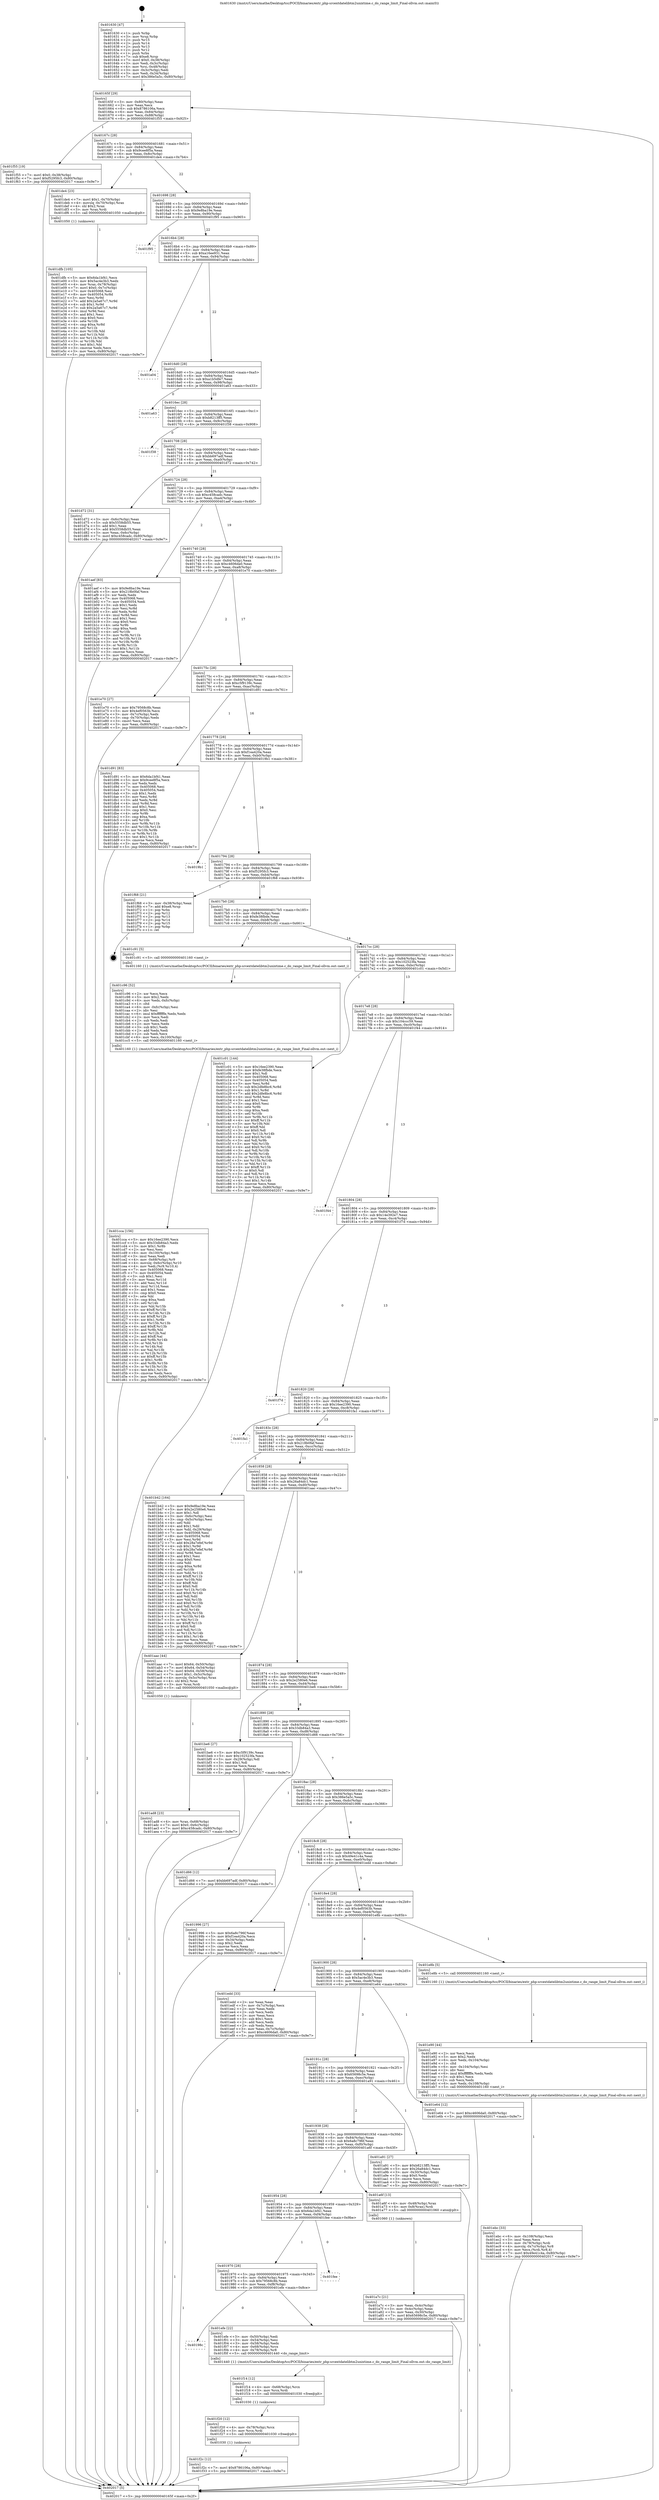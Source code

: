 digraph "0x401630" {
  label = "0x401630 (/mnt/c/Users/mathe/Desktop/tcc/POCII/binaries/extr_php-srcextdatelibtm2unixtime.c_do_range_limit_Final-ollvm.out::main(0))"
  labelloc = "t"
  node[shape=record]

  Entry [label="",width=0.3,height=0.3,shape=circle,fillcolor=black,style=filled]
  "0x40165f" [label="{
     0x40165f [29]\l
     | [instrs]\l
     &nbsp;&nbsp;0x40165f \<+3\>: mov -0x80(%rbp),%eax\l
     &nbsp;&nbsp;0x401662 \<+2\>: mov %eax,%ecx\l
     &nbsp;&nbsp;0x401664 \<+6\>: sub $0x8786106a,%ecx\l
     &nbsp;&nbsp;0x40166a \<+6\>: mov %eax,-0x84(%rbp)\l
     &nbsp;&nbsp;0x401670 \<+6\>: mov %ecx,-0x88(%rbp)\l
     &nbsp;&nbsp;0x401676 \<+6\>: je 0000000000401f55 \<main+0x925\>\l
  }"]
  "0x401f55" [label="{
     0x401f55 [19]\l
     | [instrs]\l
     &nbsp;&nbsp;0x401f55 \<+7\>: movl $0x0,-0x38(%rbp)\l
     &nbsp;&nbsp;0x401f5c \<+7\>: movl $0xf5295fc3,-0x80(%rbp)\l
     &nbsp;&nbsp;0x401f63 \<+5\>: jmp 0000000000402017 \<main+0x9e7\>\l
  }"]
  "0x40167c" [label="{
     0x40167c [28]\l
     | [instrs]\l
     &nbsp;&nbsp;0x40167c \<+5\>: jmp 0000000000401681 \<main+0x51\>\l
     &nbsp;&nbsp;0x401681 \<+6\>: mov -0x84(%rbp),%eax\l
     &nbsp;&nbsp;0x401687 \<+5\>: sub $0x9cee8f5a,%eax\l
     &nbsp;&nbsp;0x40168c \<+6\>: mov %eax,-0x8c(%rbp)\l
     &nbsp;&nbsp;0x401692 \<+6\>: je 0000000000401de4 \<main+0x7b4\>\l
  }"]
  Exit [label="",width=0.3,height=0.3,shape=circle,fillcolor=black,style=filled,peripheries=2]
  "0x401de4" [label="{
     0x401de4 [23]\l
     | [instrs]\l
     &nbsp;&nbsp;0x401de4 \<+7\>: movl $0x1,-0x70(%rbp)\l
     &nbsp;&nbsp;0x401deb \<+4\>: movslq -0x70(%rbp),%rax\l
     &nbsp;&nbsp;0x401def \<+4\>: shl $0x2,%rax\l
     &nbsp;&nbsp;0x401df3 \<+3\>: mov %rax,%rdi\l
     &nbsp;&nbsp;0x401df6 \<+5\>: call 0000000000401050 \<malloc@plt\>\l
     | [calls]\l
     &nbsp;&nbsp;0x401050 \{1\} (unknown)\l
  }"]
  "0x401698" [label="{
     0x401698 [28]\l
     | [instrs]\l
     &nbsp;&nbsp;0x401698 \<+5\>: jmp 000000000040169d \<main+0x6d\>\l
     &nbsp;&nbsp;0x40169d \<+6\>: mov -0x84(%rbp),%eax\l
     &nbsp;&nbsp;0x4016a3 \<+5\>: sub $0x9e8ba19e,%eax\l
     &nbsp;&nbsp;0x4016a8 \<+6\>: mov %eax,-0x90(%rbp)\l
     &nbsp;&nbsp;0x4016ae \<+6\>: je 0000000000401f95 \<main+0x965\>\l
  }"]
  "0x401f2c" [label="{
     0x401f2c [12]\l
     | [instrs]\l
     &nbsp;&nbsp;0x401f2c \<+7\>: movl $0x8786106a,-0x80(%rbp)\l
     &nbsp;&nbsp;0x401f33 \<+5\>: jmp 0000000000402017 \<main+0x9e7\>\l
  }"]
  "0x401f95" [label="{
     0x401f95\l
  }", style=dashed]
  "0x4016b4" [label="{
     0x4016b4 [28]\l
     | [instrs]\l
     &nbsp;&nbsp;0x4016b4 \<+5\>: jmp 00000000004016b9 \<main+0x89\>\l
     &nbsp;&nbsp;0x4016b9 \<+6\>: mov -0x84(%rbp),%eax\l
     &nbsp;&nbsp;0x4016bf \<+5\>: sub $0xa16ee931,%eax\l
     &nbsp;&nbsp;0x4016c4 \<+6\>: mov %eax,-0x94(%rbp)\l
     &nbsp;&nbsp;0x4016ca \<+6\>: je 0000000000401a04 \<main+0x3d4\>\l
  }"]
  "0x401f20" [label="{
     0x401f20 [12]\l
     | [instrs]\l
     &nbsp;&nbsp;0x401f20 \<+4\>: mov -0x78(%rbp),%rcx\l
     &nbsp;&nbsp;0x401f24 \<+3\>: mov %rcx,%rdi\l
     &nbsp;&nbsp;0x401f27 \<+5\>: call 0000000000401030 \<free@plt\>\l
     | [calls]\l
     &nbsp;&nbsp;0x401030 \{1\} (unknown)\l
  }"]
  "0x401a04" [label="{
     0x401a04\l
  }", style=dashed]
  "0x4016d0" [label="{
     0x4016d0 [28]\l
     | [instrs]\l
     &nbsp;&nbsp;0x4016d0 \<+5\>: jmp 00000000004016d5 \<main+0xa5\>\l
     &nbsp;&nbsp;0x4016d5 \<+6\>: mov -0x84(%rbp),%eax\l
     &nbsp;&nbsp;0x4016db \<+5\>: sub $0xa1b5dfe7,%eax\l
     &nbsp;&nbsp;0x4016e0 \<+6\>: mov %eax,-0x98(%rbp)\l
     &nbsp;&nbsp;0x4016e6 \<+6\>: je 0000000000401a63 \<main+0x433\>\l
  }"]
  "0x401f14" [label="{
     0x401f14 [12]\l
     | [instrs]\l
     &nbsp;&nbsp;0x401f14 \<+4\>: mov -0x68(%rbp),%rcx\l
     &nbsp;&nbsp;0x401f18 \<+3\>: mov %rcx,%rdi\l
     &nbsp;&nbsp;0x401f1b \<+5\>: call 0000000000401030 \<free@plt\>\l
     | [calls]\l
     &nbsp;&nbsp;0x401030 \{1\} (unknown)\l
  }"]
  "0x401a63" [label="{
     0x401a63\l
  }", style=dashed]
  "0x4016ec" [label="{
     0x4016ec [28]\l
     | [instrs]\l
     &nbsp;&nbsp;0x4016ec \<+5\>: jmp 00000000004016f1 \<main+0xc1\>\l
     &nbsp;&nbsp;0x4016f1 \<+6\>: mov -0x84(%rbp),%eax\l
     &nbsp;&nbsp;0x4016f7 \<+5\>: sub $0xb8213ff5,%eax\l
     &nbsp;&nbsp;0x4016fc \<+6\>: mov %eax,-0x9c(%rbp)\l
     &nbsp;&nbsp;0x401702 \<+6\>: je 0000000000401f38 \<main+0x908\>\l
  }"]
  "0x40198c" [label="{
     0x40198c\l
  }", style=dashed]
  "0x401f38" [label="{
     0x401f38\l
  }", style=dashed]
  "0x401708" [label="{
     0x401708 [28]\l
     | [instrs]\l
     &nbsp;&nbsp;0x401708 \<+5\>: jmp 000000000040170d \<main+0xdd\>\l
     &nbsp;&nbsp;0x40170d \<+6\>: mov -0x84(%rbp),%eax\l
     &nbsp;&nbsp;0x401713 \<+5\>: sub $0xbb697adf,%eax\l
     &nbsp;&nbsp;0x401718 \<+6\>: mov %eax,-0xa0(%rbp)\l
     &nbsp;&nbsp;0x40171e \<+6\>: je 0000000000401d72 \<main+0x742\>\l
  }"]
  "0x401efe" [label="{
     0x401efe [22]\l
     | [instrs]\l
     &nbsp;&nbsp;0x401efe \<+3\>: mov -0x50(%rbp),%edi\l
     &nbsp;&nbsp;0x401f01 \<+3\>: mov -0x54(%rbp),%esi\l
     &nbsp;&nbsp;0x401f04 \<+3\>: mov -0x58(%rbp),%edx\l
     &nbsp;&nbsp;0x401f07 \<+4\>: mov -0x68(%rbp),%rcx\l
     &nbsp;&nbsp;0x401f0b \<+4\>: mov -0x78(%rbp),%r8\l
     &nbsp;&nbsp;0x401f0f \<+5\>: call 0000000000401440 \<do_range_limit\>\l
     | [calls]\l
     &nbsp;&nbsp;0x401440 \{1\} (/mnt/c/Users/mathe/Desktop/tcc/POCII/binaries/extr_php-srcextdatelibtm2unixtime.c_do_range_limit_Final-ollvm.out::do_range_limit)\l
  }"]
  "0x401d72" [label="{
     0x401d72 [31]\l
     | [instrs]\l
     &nbsp;&nbsp;0x401d72 \<+3\>: mov -0x6c(%rbp),%eax\l
     &nbsp;&nbsp;0x401d75 \<+5\>: sub $0x5558db55,%eax\l
     &nbsp;&nbsp;0x401d7a \<+3\>: add $0x1,%eax\l
     &nbsp;&nbsp;0x401d7d \<+5\>: add $0x5558db55,%eax\l
     &nbsp;&nbsp;0x401d82 \<+3\>: mov %eax,-0x6c(%rbp)\l
     &nbsp;&nbsp;0x401d85 \<+7\>: movl $0xc458cadc,-0x80(%rbp)\l
     &nbsp;&nbsp;0x401d8c \<+5\>: jmp 0000000000402017 \<main+0x9e7\>\l
  }"]
  "0x401724" [label="{
     0x401724 [28]\l
     | [instrs]\l
     &nbsp;&nbsp;0x401724 \<+5\>: jmp 0000000000401729 \<main+0xf9\>\l
     &nbsp;&nbsp;0x401729 \<+6\>: mov -0x84(%rbp),%eax\l
     &nbsp;&nbsp;0x40172f \<+5\>: sub $0xc458cadc,%eax\l
     &nbsp;&nbsp;0x401734 \<+6\>: mov %eax,-0xa4(%rbp)\l
     &nbsp;&nbsp;0x40173a \<+6\>: je 0000000000401aef \<main+0x4bf\>\l
  }"]
  "0x401970" [label="{
     0x401970 [28]\l
     | [instrs]\l
     &nbsp;&nbsp;0x401970 \<+5\>: jmp 0000000000401975 \<main+0x345\>\l
     &nbsp;&nbsp;0x401975 \<+6\>: mov -0x84(%rbp),%eax\l
     &nbsp;&nbsp;0x40197b \<+5\>: sub $0x79568c8b,%eax\l
     &nbsp;&nbsp;0x401980 \<+6\>: mov %eax,-0xf8(%rbp)\l
     &nbsp;&nbsp;0x401986 \<+6\>: je 0000000000401efe \<main+0x8ce\>\l
  }"]
  "0x401aef" [label="{
     0x401aef [83]\l
     | [instrs]\l
     &nbsp;&nbsp;0x401aef \<+5\>: mov $0x9e8ba19e,%eax\l
     &nbsp;&nbsp;0x401af4 \<+5\>: mov $0x218b0faf,%ecx\l
     &nbsp;&nbsp;0x401af9 \<+2\>: xor %edx,%edx\l
     &nbsp;&nbsp;0x401afb \<+7\>: mov 0x405068,%esi\l
     &nbsp;&nbsp;0x401b02 \<+7\>: mov 0x405054,%edi\l
     &nbsp;&nbsp;0x401b09 \<+3\>: sub $0x1,%edx\l
     &nbsp;&nbsp;0x401b0c \<+3\>: mov %esi,%r8d\l
     &nbsp;&nbsp;0x401b0f \<+3\>: add %edx,%r8d\l
     &nbsp;&nbsp;0x401b12 \<+4\>: imul %r8d,%esi\l
     &nbsp;&nbsp;0x401b16 \<+3\>: and $0x1,%esi\l
     &nbsp;&nbsp;0x401b19 \<+3\>: cmp $0x0,%esi\l
     &nbsp;&nbsp;0x401b1c \<+4\>: sete %r9b\l
     &nbsp;&nbsp;0x401b20 \<+3\>: cmp $0xa,%edi\l
     &nbsp;&nbsp;0x401b23 \<+4\>: setl %r10b\l
     &nbsp;&nbsp;0x401b27 \<+3\>: mov %r9b,%r11b\l
     &nbsp;&nbsp;0x401b2a \<+3\>: and %r10b,%r11b\l
     &nbsp;&nbsp;0x401b2d \<+3\>: xor %r10b,%r9b\l
     &nbsp;&nbsp;0x401b30 \<+3\>: or %r9b,%r11b\l
     &nbsp;&nbsp;0x401b33 \<+4\>: test $0x1,%r11b\l
     &nbsp;&nbsp;0x401b37 \<+3\>: cmovne %ecx,%eax\l
     &nbsp;&nbsp;0x401b3a \<+3\>: mov %eax,-0x80(%rbp)\l
     &nbsp;&nbsp;0x401b3d \<+5\>: jmp 0000000000402017 \<main+0x9e7\>\l
  }"]
  "0x401740" [label="{
     0x401740 [28]\l
     | [instrs]\l
     &nbsp;&nbsp;0x401740 \<+5\>: jmp 0000000000401745 \<main+0x115\>\l
     &nbsp;&nbsp;0x401745 \<+6\>: mov -0x84(%rbp),%eax\l
     &nbsp;&nbsp;0x40174b \<+5\>: sub $0xc4606da0,%eax\l
     &nbsp;&nbsp;0x401750 \<+6\>: mov %eax,-0xa8(%rbp)\l
     &nbsp;&nbsp;0x401756 \<+6\>: je 0000000000401e70 \<main+0x840\>\l
  }"]
  "0x401fee" [label="{
     0x401fee\l
  }", style=dashed]
  "0x401e70" [label="{
     0x401e70 [27]\l
     | [instrs]\l
     &nbsp;&nbsp;0x401e70 \<+5\>: mov $0x79568c8b,%eax\l
     &nbsp;&nbsp;0x401e75 \<+5\>: mov $0x4ef0563b,%ecx\l
     &nbsp;&nbsp;0x401e7a \<+3\>: mov -0x7c(%rbp),%edx\l
     &nbsp;&nbsp;0x401e7d \<+3\>: cmp -0x70(%rbp),%edx\l
     &nbsp;&nbsp;0x401e80 \<+3\>: cmovl %ecx,%eax\l
     &nbsp;&nbsp;0x401e83 \<+3\>: mov %eax,-0x80(%rbp)\l
     &nbsp;&nbsp;0x401e86 \<+5\>: jmp 0000000000402017 \<main+0x9e7\>\l
  }"]
  "0x40175c" [label="{
     0x40175c [28]\l
     | [instrs]\l
     &nbsp;&nbsp;0x40175c \<+5\>: jmp 0000000000401761 \<main+0x131\>\l
     &nbsp;&nbsp;0x401761 \<+6\>: mov -0x84(%rbp),%eax\l
     &nbsp;&nbsp;0x401767 \<+5\>: sub $0xc5f9139c,%eax\l
     &nbsp;&nbsp;0x40176c \<+6\>: mov %eax,-0xac(%rbp)\l
     &nbsp;&nbsp;0x401772 \<+6\>: je 0000000000401d91 \<main+0x761\>\l
  }"]
  "0x401ebc" [label="{
     0x401ebc [33]\l
     | [instrs]\l
     &nbsp;&nbsp;0x401ebc \<+6\>: mov -0x108(%rbp),%ecx\l
     &nbsp;&nbsp;0x401ec2 \<+3\>: imul %eax,%ecx\l
     &nbsp;&nbsp;0x401ec5 \<+4\>: mov -0x78(%rbp),%rdi\l
     &nbsp;&nbsp;0x401ec9 \<+4\>: movslq -0x7c(%rbp),%r8\l
     &nbsp;&nbsp;0x401ecd \<+4\>: mov %ecx,(%rdi,%r8,4)\l
     &nbsp;&nbsp;0x401ed1 \<+7\>: movl $0x49e41c4a,-0x80(%rbp)\l
     &nbsp;&nbsp;0x401ed8 \<+5\>: jmp 0000000000402017 \<main+0x9e7\>\l
  }"]
  "0x401d91" [label="{
     0x401d91 [83]\l
     | [instrs]\l
     &nbsp;&nbsp;0x401d91 \<+5\>: mov $0x6da1bf41,%eax\l
     &nbsp;&nbsp;0x401d96 \<+5\>: mov $0x9cee8f5a,%ecx\l
     &nbsp;&nbsp;0x401d9b \<+2\>: xor %edx,%edx\l
     &nbsp;&nbsp;0x401d9d \<+7\>: mov 0x405068,%esi\l
     &nbsp;&nbsp;0x401da4 \<+7\>: mov 0x405054,%edi\l
     &nbsp;&nbsp;0x401dab \<+3\>: sub $0x1,%edx\l
     &nbsp;&nbsp;0x401dae \<+3\>: mov %esi,%r8d\l
     &nbsp;&nbsp;0x401db1 \<+3\>: add %edx,%r8d\l
     &nbsp;&nbsp;0x401db4 \<+4\>: imul %r8d,%esi\l
     &nbsp;&nbsp;0x401db8 \<+3\>: and $0x1,%esi\l
     &nbsp;&nbsp;0x401dbb \<+3\>: cmp $0x0,%esi\l
     &nbsp;&nbsp;0x401dbe \<+4\>: sete %r9b\l
     &nbsp;&nbsp;0x401dc2 \<+3\>: cmp $0xa,%edi\l
     &nbsp;&nbsp;0x401dc5 \<+4\>: setl %r10b\l
     &nbsp;&nbsp;0x401dc9 \<+3\>: mov %r9b,%r11b\l
     &nbsp;&nbsp;0x401dcc \<+3\>: and %r10b,%r11b\l
     &nbsp;&nbsp;0x401dcf \<+3\>: xor %r10b,%r9b\l
     &nbsp;&nbsp;0x401dd2 \<+3\>: or %r9b,%r11b\l
     &nbsp;&nbsp;0x401dd5 \<+4\>: test $0x1,%r11b\l
     &nbsp;&nbsp;0x401dd9 \<+3\>: cmovne %ecx,%eax\l
     &nbsp;&nbsp;0x401ddc \<+3\>: mov %eax,-0x80(%rbp)\l
     &nbsp;&nbsp;0x401ddf \<+5\>: jmp 0000000000402017 \<main+0x9e7\>\l
  }"]
  "0x401778" [label="{
     0x401778 [28]\l
     | [instrs]\l
     &nbsp;&nbsp;0x401778 \<+5\>: jmp 000000000040177d \<main+0x14d\>\l
     &nbsp;&nbsp;0x40177d \<+6\>: mov -0x84(%rbp),%eax\l
     &nbsp;&nbsp;0x401783 \<+5\>: sub $0xf1ea420a,%eax\l
     &nbsp;&nbsp;0x401788 \<+6\>: mov %eax,-0xb0(%rbp)\l
     &nbsp;&nbsp;0x40178e \<+6\>: je 00000000004019b1 \<main+0x381\>\l
  }"]
  "0x401e90" [label="{
     0x401e90 [44]\l
     | [instrs]\l
     &nbsp;&nbsp;0x401e90 \<+2\>: xor %ecx,%ecx\l
     &nbsp;&nbsp;0x401e92 \<+5\>: mov $0x2,%edx\l
     &nbsp;&nbsp;0x401e97 \<+6\>: mov %edx,-0x104(%rbp)\l
     &nbsp;&nbsp;0x401e9d \<+1\>: cltd\l
     &nbsp;&nbsp;0x401e9e \<+6\>: mov -0x104(%rbp),%esi\l
     &nbsp;&nbsp;0x401ea4 \<+2\>: idiv %esi\l
     &nbsp;&nbsp;0x401ea6 \<+6\>: imul $0xfffffffe,%edx,%edx\l
     &nbsp;&nbsp;0x401eac \<+3\>: sub $0x1,%ecx\l
     &nbsp;&nbsp;0x401eaf \<+2\>: sub %ecx,%edx\l
     &nbsp;&nbsp;0x401eb1 \<+6\>: mov %edx,-0x108(%rbp)\l
     &nbsp;&nbsp;0x401eb7 \<+5\>: call 0000000000401160 \<next_i\>\l
     | [calls]\l
     &nbsp;&nbsp;0x401160 \{1\} (/mnt/c/Users/mathe/Desktop/tcc/POCII/binaries/extr_php-srcextdatelibtm2unixtime.c_do_range_limit_Final-ollvm.out::next_i)\l
  }"]
  "0x4019b1" [label="{
     0x4019b1\l
  }", style=dashed]
  "0x401794" [label="{
     0x401794 [28]\l
     | [instrs]\l
     &nbsp;&nbsp;0x401794 \<+5\>: jmp 0000000000401799 \<main+0x169\>\l
     &nbsp;&nbsp;0x401799 \<+6\>: mov -0x84(%rbp),%eax\l
     &nbsp;&nbsp;0x40179f \<+5\>: sub $0xf5295fc3,%eax\l
     &nbsp;&nbsp;0x4017a4 \<+6\>: mov %eax,-0xb4(%rbp)\l
     &nbsp;&nbsp;0x4017aa \<+6\>: je 0000000000401f68 \<main+0x938\>\l
  }"]
  "0x401dfb" [label="{
     0x401dfb [105]\l
     | [instrs]\l
     &nbsp;&nbsp;0x401dfb \<+5\>: mov $0x6da1bf41,%ecx\l
     &nbsp;&nbsp;0x401e00 \<+5\>: mov $0x5ac4e3b3,%edx\l
     &nbsp;&nbsp;0x401e05 \<+4\>: mov %rax,-0x78(%rbp)\l
     &nbsp;&nbsp;0x401e09 \<+7\>: movl $0x0,-0x7c(%rbp)\l
     &nbsp;&nbsp;0x401e10 \<+7\>: mov 0x405068,%esi\l
     &nbsp;&nbsp;0x401e17 \<+8\>: mov 0x405054,%r8d\l
     &nbsp;&nbsp;0x401e1f \<+3\>: mov %esi,%r9d\l
     &nbsp;&nbsp;0x401e22 \<+7\>: add $0x2a5a67c7,%r9d\l
     &nbsp;&nbsp;0x401e29 \<+4\>: sub $0x1,%r9d\l
     &nbsp;&nbsp;0x401e2d \<+7\>: sub $0x2a5a67c7,%r9d\l
     &nbsp;&nbsp;0x401e34 \<+4\>: imul %r9d,%esi\l
     &nbsp;&nbsp;0x401e38 \<+3\>: and $0x1,%esi\l
     &nbsp;&nbsp;0x401e3b \<+3\>: cmp $0x0,%esi\l
     &nbsp;&nbsp;0x401e3e \<+4\>: sete %r10b\l
     &nbsp;&nbsp;0x401e42 \<+4\>: cmp $0xa,%r8d\l
     &nbsp;&nbsp;0x401e46 \<+4\>: setl %r11b\l
     &nbsp;&nbsp;0x401e4a \<+3\>: mov %r10b,%bl\l
     &nbsp;&nbsp;0x401e4d \<+3\>: and %r11b,%bl\l
     &nbsp;&nbsp;0x401e50 \<+3\>: xor %r11b,%r10b\l
     &nbsp;&nbsp;0x401e53 \<+3\>: or %r10b,%bl\l
     &nbsp;&nbsp;0x401e56 \<+3\>: test $0x1,%bl\l
     &nbsp;&nbsp;0x401e59 \<+3\>: cmovne %edx,%ecx\l
     &nbsp;&nbsp;0x401e5c \<+3\>: mov %ecx,-0x80(%rbp)\l
     &nbsp;&nbsp;0x401e5f \<+5\>: jmp 0000000000402017 \<main+0x9e7\>\l
  }"]
  "0x401f68" [label="{
     0x401f68 [21]\l
     | [instrs]\l
     &nbsp;&nbsp;0x401f68 \<+3\>: mov -0x38(%rbp),%eax\l
     &nbsp;&nbsp;0x401f6b \<+7\>: add $0xe8,%rsp\l
     &nbsp;&nbsp;0x401f72 \<+1\>: pop %rbx\l
     &nbsp;&nbsp;0x401f73 \<+2\>: pop %r12\l
     &nbsp;&nbsp;0x401f75 \<+2\>: pop %r13\l
     &nbsp;&nbsp;0x401f77 \<+2\>: pop %r14\l
     &nbsp;&nbsp;0x401f79 \<+2\>: pop %r15\l
     &nbsp;&nbsp;0x401f7b \<+1\>: pop %rbp\l
     &nbsp;&nbsp;0x401f7c \<+1\>: ret\l
  }"]
  "0x4017b0" [label="{
     0x4017b0 [28]\l
     | [instrs]\l
     &nbsp;&nbsp;0x4017b0 \<+5\>: jmp 00000000004017b5 \<main+0x185\>\l
     &nbsp;&nbsp;0x4017b5 \<+6\>: mov -0x84(%rbp),%eax\l
     &nbsp;&nbsp;0x4017bb \<+5\>: sub $0xfe38fbde,%eax\l
     &nbsp;&nbsp;0x4017c0 \<+6\>: mov %eax,-0xb8(%rbp)\l
     &nbsp;&nbsp;0x4017c6 \<+6\>: je 0000000000401c91 \<main+0x661\>\l
  }"]
  "0x401cca" [label="{
     0x401cca [156]\l
     | [instrs]\l
     &nbsp;&nbsp;0x401cca \<+5\>: mov $0x16ee2390,%ecx\l
     &nbsp;&nbsp;0x401ccf \<+5\>: mov $0x33db84a3,%edx\l
     &nbsp;&nbsp;0x401cd4 \<+3\>: mov $0x1,%r8b\l
     &nbsp;&nbsp;0x401cd7 \<+2\>: xor %esi,%esi\l
     &nbsp;&nbsp;0x401cd9 \<+6\>: mov -0x100(%rbp),%edi\l
     &nbsp;&nbsp;0x401cdf \<+3\>: imul %eax,%edi\l
     &nbsp;&nbsp;0x401ce2 \<+4\>: mov -0x68(%rbp),%r9\l
     &nbsp;&nbsp;0x401ce6 \<+4\>: movslq -0x6c(%rbp),%r10\l
     &nbsp;&nbsp;0x401cea \<+4\>: mov %edi,(%r9,%r10,4)\l
     &nbsp;&nbsp;0x401cee \<+7\>: mov 0x405068,%eax\l
     &nbsp;&nbsp;0x401cf5 \<+7\>: mov 0x405054,%edi\l
     &nbsp;&nbsp;0x401cfc \<+3\>: sub $0x1,%esi\l
     &nbsp;&nbsp;0x401cff \<+3\>: mov %eax,%r11d\l
     &nbsp;&nbsp;0x401d02 \<+3\>: add %esi,%r11d\l
     &nbsp;&nbsp;0x401d05 \<+4\>: imul %r11d,%eax\l
     &nbsp;&nbsp;0x401d09 \<+3\>: and $0x1,%eax\l
     &nbsp;&nbsp;0x401d0c \<+3\>: cmp $0x0,%eax\l
     &nbsp;&nbsp;0x401d0f \<+3\>: sete %bl\l
     &nbsp;&nbsp;0x401d12 \<+3\>: cmp $0xa,%edi\l
     &nbsp;&nbsp;0x401d15 \<+4\>: setl %r14b\l
     &nbsp;&nbsp;0x401d19 \<+3\>: mov %bl,%r15b\l
     &nbsp;&nbsp;0x401d1c \<+4\>: xor $0xff,%r15b\l
     &nbsp;&nbsp;0x401d20 \<+3\>: mov %r14b,%r12b\l
     &nbsp;&nbsp;0x401d23 \<+4\>: xor $0xff,%r12b\l
     &nbsp;&nbsp;0x401d27 \<+4\>: xor $0x1,%r8b\l
     &nbsp;&nbsp;0x401d2b \<+3\>: mov %r15b,%r13b\l
     &nbsp;&nbsp;0x401d2e \<+4\>: and $0xff,%r13b\l
     &nbsp;&nbsp;0x401d32 \<+3\>: and %r8b,%bl\l
     &nbsp;&nbsp;0x401d35 \<+3\>: mov %r12b,%al\l
     &nbsp;&nbsp;0x401d38 \<+2\>: and $0xff,%al\l
     &nbsp;&nbsp;0x401d3a \<+3\>: and %r8b,%r14b\l
     &nbsp;&nbsp;0x401d3d \<+3\>: or %bl,%r13b\l
     &nbsp;&nbsp;0x401d40 \<+3\>: or %r14b,%al\l
     &nbsp;&nbsp;0x401d43 \<+3\>: xor %al,%r13b\l
     &nbsp;&nbsp;0x401d46 \<+3\>: or %r12b,%r15b\l
     &nbsp;&nbsp;0x401d49 \<+4\>: xor $0xff,%r15b\l
     &nbsp;&nbsp;0x401d4d \<+4\>: or $0x1,%r8b\l
     &nbsp;&nbsp;0x401d51 \<+3\>: and %r8b,%r15b\l
     &nbsp;&nbsp;0x401d54 \<+3\>: or %r15b,%r13b\l
     &nbsp;&nbsp;0x401d57 \<+4\>: test $0x1,%r13b\l
     &nbsp;&nbsp;0x401d5b \<+3\>: cmovne %edx,%ecx\l
     &nbsp;&nbsp;0x401d5e \<+3\>: mov %ecx,-0x80(%rbp)\l
     &nbsp;&nbsp;0x401d61 \<+5\>: jmp 0000000000402017 \<main+0x9e7\>\l
  }"]
  "0x401c91" [label="{
     0x401c91 [5]\l
     | [instrs]\l
     &nbsp;&nbsp;0x401c91 \<+5\>: call 0000000000401160 \<next_i\>\l
     | [calls]\l
     &nbsp;&nbsp;0x401160 \{1\} (/mnt/c/Users/mathe/Desktop/tcc/POCII/binaries/extr_php-srcextdatelibtm2unixtime.c_do_range_limit_Final-ollvm.out::next_i)\l
  }"]
  "0x4017cc" [label="{
     0x4017cc [28]\l
     | [instrs]\l
     &nbsp;&nbsp;0x4017cc \<+5\>: jmp 00000000004017d1 \<main+0x1a1\>\l
     &nbsp;&nbsp;0x4017d1 \<+6\>: mov -0x84(%rbp),%eax\l
     &nbsp;&nbsp;0x4017d7 \<+5\>: sub $0x102523fa,%eax\l
     &nbsp;&nbsp;0x4017dc \<+6\>: mov %eax,-0xbc(%rbp)\l
     &nbsp;&nbsp;0x4017e2 \<+6\>: je 0000000000401c01 \<main+0x5d1\>\l
  }"]
  "0x401c96" [label="{
     0x401c96 [52]\l
     | [instrs]\l
     &nbsp;&nbsp;0x401c96 \<+2\>: xor %ecx,%ecx\l
     &nbsp;&nbsp;0x401c98 \<+5\>: mov $0x2,%edx\l
     &nbsp;&nbsp;0x401c9d \<+6\>: mov %edx,-0xfc(%rbp)\l
     &nbsp;&nbsp;0x401ca3 \<+1\>: cltd\l
     &nbsp;&nbsp;0x401ca4 \<+6\>: mov -0xfc(%rbp),%esi\l
     &nbsp;&nbsp;0x401caa \<+2\>: idiv %esi\l
     &nbsp;&nbsp;0x401cac \<+6\>: imul $0xfffffffe,%edx,%edx\l
     &nbsp;&nbsp;0x401cb2 \<+2\>: mov %ecx,%edi\l
     &nbsp;&nbsp;0x401cb4 \<+2\>: sub %edx,%edi\l
     &nbsp;&nbsp;0x401cb6 \<+2\>: mov %ecx,%edx\l
     &nbsp;&nbsp;0x401cb8 \<+3\>: sub $0x1,%edx\l
     &nbsp;&nbsp;0x401cbb \<+2\>: add %edx,%edi\l
     &nbsp;&nbsp;0x401cbd \<+2\>: sub %edi,%ecx\l
     &nbsp;&nbsp;0x401cbf \<+6\>: mov %ecx,-0x100(%rbp)\l
     &nbsp;&nbsp;0x401cc5 \<+5\>: call 0000000000401160 \<next_i\>\l
     | [calls]\l
     &nbsp;&nbsp;0x401160 \{1\} (/mnt/c/Users/mathe/Desktop/tcc/POCII/binaries/extr_php-srcextdatelibtm2unixtime.c_do_range_limit_Final-ollvm.out::next_i)\l
  }"]
  "0x401c01" [label="{
     0x401c01 [144]\l
     | [instrs]\l
     &nbsp;&nbsp;0x401c01 \<+5\>: mov $0x16ee2390,%eax\l
     &nbsp;&nbsp;0x401c06 \<+5\>: mov $0xfe38fbde,%ecx\l
     &nbsp;&nbsp;0x401c0b \<+2\>: mov $0x1,%dl\l
     &nbsp;&nbsp;0x401c0d \<+7\>: mov 0x405068,%esi\l
     &nbsp;&nbsp;0x401c14 \<+7\>: mov 0x405054,%edi\l
     &nbsp;&nbsp;0x401c1b \<+3\>: mov %esi,%r8d\l
     &nbsp;&nbsp;0x401c1e \<+7\>: sub $0x2dfe8bc6,%r8d\l
     &nbsp;&nbsp;0x401c25 \<+4\>: sub $0x1,%r8d\l
     &nbsp;&nbsp;0x401c29 \<+7\>: add $0x2dfe8bc6,%r8d\l
     &nbsp;&nbsp;0x401c30 \<+4\>: imul %r8d,%esi\l
     &nbsp;&nbsp;0x401c34 \<+3\>: and $0x1,%esi\l
     &nbsp;&nbsp;0x401c37 \<+3\>: cmp $0x0,%esi\l
     &nbsp;&nbsp;0x401c3a \<+4\>: sete %r9b\l
     &nbsp;&nbsp;0x401c3e \<+3\>: cmp $0xa,%edi\l
     &nbsp;&nbsp;0x401c41 \<+4\>: setl %r10b\l
     &nbsp;&nbsp;0x401c45 \<+3\>: mov %r9b,%r11b\l
     &nbsp;&nbsp;0x401c48 \<+4\>: xor $0xff,%r11b\l
     &nbsp;&nbsp;0x401c4c \<+3\>: mov %r10b,%bl\l
     &nbsp;&nbsp;0x401c4f \<+3\>: xor $0xff,%bl\l
     &nbsp;&nbsp;0x401c52 \<+3\>: xor $0x0,%dl\l
     &nbsp;&nbsp;0x401c55 \<+3\>: mov %r11b,%r14b\l
     &nbsp;&nbsp;0x401c58 \<+4\>: and $0x0,%r14b\l
     &nbsp;&nbsp;0x401c5c \<+3\>: and %dl,%r9b\l
     &nbsp;&nbsp;0x401c5f \<+3\>: mov %bl,%r15b\l
     &nbsp;&nbsp;0x401c62 \<+4\>: and $0x0,%r15b\l
     &nbsp;&nbsp;0x401c66 \<+3\>: and %dl,%r10b\l
     &nbsp;&nbsp;0x401c69 \<+3\>: or %r9b,%r14b\l
     &nbsp;&nbsp;0x401c6c \<+3\>: or %r10b,%r15b\l
     &nbsp;&nbsp;0x401c6f \<+3\>: xor %r15b,%r14b\l
     &nbsp;&nbsp;0x401c72 \<+3\>: or %bl,%r11b\l
     &nbsp;&nbsp;0x401c75 \<+4\>: xor $0xff,%r11b\l
     &nbsp;&nbsp;0x401c79 \<+3\>: or $0x0,%dl\l
     &nbsp;&nbsp;0x401c7c \<+3\>: and %dl,%r11b\l
     &nbsp;&nbsp;0x401c7f \<+3\>: or %r11b,%r14b\l
     &nbsp;&nbsp;0x401c82 \<+4\>: test $0x1,%r14b\l
     &nbsp;&nbsp;0x401c86 \<+3\>: cmovne %ecx,%eax\l
     &nbsp;&nbsp;0x401c89 \<+3\>: mov %eax,-0x80(%rbp)\l
     &nbsp;&nbsp;0x401c8c \<+5\>: jmp 0000000000402017 \<main+0x9e7\>\l
  }"]
  "0x4017e8" [label="{
     0x4017e8 [28]\l
     | [instrs]\l
     &nbsp;&nbsp;0x4017e8 \<+5\>: jmp 00000000004017ed \<main+0x1bd\>\l
     &nbsp;&nbsp;0x4017ed \<+6\>: mov -0x84(%rbp),%eax\l
     &nbsp;&nbsp;0x4017f3 \<+5\>: sub $0x104ccc59,%eax\l
     &nbsp;&nbsp;0x4017f8 \<+6\>: mov %eax,-0xc0(%rbp)\l
     &nbsp;&nbsp;0x4017fe \<+6\>: je 0000000000401f44 \<main+0x914\>\l
  }"]
  "0x401ad8" [label="{
     0x401ad8 [23]\l
     | [instrs]\l
     &nbsp;&nbsp;0x401ad8 \<+4\>: mov %rax,-0x68(%rbp)\l
     &nbsp;&nbsp;0x401adc \<+7\>: movl $0x0,-0x6c(%rbp)\l
     &nbsp;&nbsp;0x401ae3 \<+7\>: movl $0xc458cadc,-0x80(%rbp)\l
     &nbsp;&nbsp;0x401aea \<+5\>: jmp 0000000000402017 \<main+0x9e7\>\l
  }"]
  "0x401f44" [label="{
     0x401f44\l
  }", style=dashed]
  "0x401804" [label="{
     0x401804 [28]\l
     | [instrs]\l
     &nbsp;&nbsp;0x401804 \<+5\>: jmp 0000000000401809 \<main+0x1d9\>\l
     &nbsp;&nbsp;0x401809 \<+6\>: mov -0x84(%rbp),%eax\l
     &nbsp;&nbsp;0x40180f \<+5\>: sub $0x14e392e7,%eax\l
     &nbsp;&nbsp;0x401814 \<+6\>: mov %eax,-0xc4(%rbp)\l
     &nbsp;&nbsp;0x40181a \<+6\>: je 0000000000401f7d \<main+0x94d\>\l
  }"]
  "0x401a7c" [label="{
     0x401a7c [21]\l
     | [instrs]\l
     &nbsp;&nbsp;0x401a7c \<+3\>: mov %eax,-0x4c(%rbp)\l
     &nbsp;&nbsp;0x401a7f \<+3\>: mov -0x4c(%rbp),%eax\l
     &nbsp;&nbsp;0x401a82 \<+3\>: mov %eax,-0x30(%rbp)\l
     &nbsp;&nbsp;0x401a85 \<+7\>: movl $0x65698c5e,-0x80(%rbp)\l
     &nbsp;&nbsp;0x401a8c \<+5\>: jmp 0000000000402017 \<main+0x9e7\>\l
  }"]
  "0x401f7d" [label="{
     0x401f7d\l
  }", style=dashed]
  "0x401820" [label="{
     0x401820 [28]\l
     | [instrs]\l
     &nbsp;&nbsp;0x401820 \<+5\>: jmp 0000000000401825 \<main+0x1f5\>\l
     &nbsp;&nbsp;0x401825 \<+6\>: mov -0x84(%rbp),%eax\l
     &nbsp;&nbsp;0x40182b \<+5\>: sub $0x16ee2390,%eax\l
     &nbsp;&nbsp;0x401830 \<+6\>: mov %eax,-0xc8(%rbp)\l
     &nbsp;&nbsp;0x401836 \<+6\>: je 0000000000401fa1 \<main+0x971\>\l
  }"]
  "0x401954" [label="{
     0x401954 [28]\l
     | [instrs]\l
     &nbsp;&nbsp;0x401954 \<+5\>: jmp 0000000000401959 \<main+0x329\>\l
     &nbsp;&nbsp;0x401959 \<+6\>: mov -0x84(%rbp),%eax\l
     &nbsp;&nbsp;0x40195f \<+5\>: sub $0x6da1bf41,%eax\l
     &nbsp;&nbsp;0x401964 \<+6\>: mov %eax,-0xf4(%rbp)\l
     &nbsp;&nbsp;0x40196a \<+6\>: je 0000000000401fee \<main+0x9be\>\l
  }"]
  "0x401fa1" [label="{
     0x401fa1\l
  }", style=dashed]
  "0x40183c" [label="{
     0x40183c [28]\l
     | [instrs]\l
     &nbsp;&nbsp;0x40183c \<+5\>: jmp 0000000000401841 \<main+0x211\>\l
     &nbsp;&nbsp;0x401841 \<+6\>: mov -0x84(%rbp),%eax\l
     &nbsp;&nbsp;0x401847 \<+5\>: sub $0x218b0faf,%eax\l
     &nbsp;&nbsp;0x40184c \<+6\>: mov %eax,-0xcc(%rbp)\l
     &nbsp;&nbsp;0x401852 \<+6\>: je 0000000000401b42 \<main+0x512\>\l
  }"]
  "0x401a6f" [label="{
     0x401a6f [13]\l
     | [instrs]\l
     &nbsp;&nbsp;0x401a6f \<+4\>: mov -0x48(%rbp),%rax\l
     &nbsp;&nbsp;0x401a73 \<+4\>: mov 0x8(%rax),%rdi\l
     &nbsp;&nbsp;0x401a77 \<+5\>: call 0000000000401060 \<atoi@plt\>\l
     | [calls]\l
     &nbsp;&nbsp;0x401060 \{1\} (unknown)\l
  }"]
  "0x401b42" [label="{
     0x401b42 [164]\l
     | [instrs]\l
     &nbsp;&nbsp;0x401b42 \<+5\>: mov $0x9e8ba19e,%eax\l
     &nbsp;&nbsp;0x401b47 \<+5\>: mov $0x2e2580e6,%ecx\l
     &nbsp;&nbsp;0x401b4c \<+2\>: mov $0x1,%dl\l
     &nbsp;&nbsp;0x401b4e \<+3\>: mov -0x6c(%rbp),%esi\l
     &nbsp;&nbsp;0x401b51 \<+3\>: cmp -0x5c(%rbp),%esi\l
     &nbsp;&nbsp;0x401b54 \<+4\>: setl %dil\l
     &nbsp;&nbsp;0x401b58 \<+4\>: and $0x1,%dil\l
     &nbsp;&nbsp;0x401b5c \<+4\>: mov %dil,-0x29(%rbp)\l
     &nbsp;&nbsp;0x401b60 \<+7\>: mov 0x405068,%esi\l
     &nbsp;&nbsp;0x401b67 \<+8\>: mov 0x405054,%r8d\l
     &nbsp;&nbsp;0x401b6f \<+3\>: mov %esi,%r9d\l
     &nbsp;&nbsp;0x401b72 \<+7\>: add $0x28a7efef,%r9d\l
     &nbsp;&nbsp;0x401b79 \<+4\>: sub $0x1,%r9d\l
     &nbsp;&nbsp;0x401b7d \<+7\>: sub $0x28a7efef,%r9d\l
     &nbsp;&nbsp;0x401b84 \<+4\>: imul %r9d,%esi\l
     &nbsp;&nbsp;0x401b88 \<+3\>: and $0x1,%esi\l
     &nbsp;&nbsp;0x401b8b \<+3\>: cmp $0x0,%esi\l
     &nbsp;&nbsp;0x401b8e \<+4\>: sete %dil\l
     &nbsp;&nbsp;0x401b92 \<+4\>: cmp $0xa,%r8d\l
     &nbsp;&nbsp;0x401b96 \<+4\>: setl %r10b\l
     &nbsp;&nbsp;0x401b9a \<+3\>: mov %dil,%r11b\l
     &nbsp;&nbsp;0x401b9d \<+4\>: xor $0xff,%r11b\l
     &nbsp;&nbsp;0x401ba1 \<+3\>: mov %r10b,%bl\l
     &nbsp;&nbsp;0x401ba4 \<+3\>: xor $0xff,%bl\l
     &nbsp;&nbsp;0x401ba7 \<+3\>: xor $0x0,%dl\l
     &nbsp;&nbsp;0x401baa \<+3\>: mov %r11b,%r14b\l
     &nbsp;&nbsp;0x401bad \<+4\>: and $0x0,%r14b\l
     &nbsp;&nbsp;0x401bb1 \<+3\>: and %dl,%dil\l
     &nbsp;&nbsp;0x401bb4 \<+3\>: mov %bl,%r15b\l
     &nbsp;&nbsp;0x401bb7 \<+4\>: and $0x0,%r15b\l
     &nbsp;&nbsp;0x401bbb \<+3\>: and %dl,%r10b\l
     &nbsp;&nbsp;0x401bbe \<+3\>: or %dil,%r14b\l
     &nbsp;&nbsp;0x401bc1 \<+3\>: or %r10b,%r15b\l
     &nbsp;&nbsp;0x401bc4 \<+3\>: xor %r15b,%r14b\l
     &nbsp;&nbsp;0x401bc7 \<+3\>: or %bl,%r11b\l
     &nbsp;&nbsp;0x401bca \<+4\>: xor $0xff,%r11b\l
     &nbsp;&nbsp;0x401bce \<+3\>: or $0x0,%dl\l
     &nbsp;&nbsp;0x401bd1 \<+3\>: and %dl,%r11b\l
     &nbsp;&nbsp;0x401bd4 \<+3\>: or %r11b,%r14b\l
     &nbsp;&nbsp;0x401bd7 \<+4\>: test $0x1,%r14b\l
     &nbsp;&nbsp;0x401bdb \<+3\>: cmovne %ecx,%eax\l
     &nbsp;&nbsp;0x401bde \<+3\>: mov %eax,-0x80(%rbp)\l
     &nbsp;&nbsp;0x401be1 \<+5\>: jmp 0000000000402017 \<main+0x9e7\>\l
  }"]
  "0x401858" [label="{
     0x401858 [28]\l
     | [instrs]\l
     &nbsp;&nbsp;0x401858 \<+5\>: jmp 000000000040185d \<main+0x22d\>\l
     &nbsp;&nbsp;0x40185d \<+6\>: mov -0x84(%rbp),%eax\l
     &nbsp;&nbsp;0x401863 \<+5\>: sub $0x26a84dc1,%eax\l
     &nbsp;&nbsp;0x401868 \<+6\>: mov %eax,-0xd0(%rbp)\l
     &nbsp;&nbsp;0x40186e \<+6\>: je 0000000000401aac \<main+0x47c\>\l
  }"]
  "0x401938" [label="{
     0x401938 [28]\l
     | [instrs]\l
     &nbsp;&nbsp;0x401938 \<+5\>: jmp 000000000040193d \<main+0x30d\>\l
     &nbsp;&nbsp;0x40193d \<+6\>: mov -0x84(%rbp),%eax\l
     &nbsp;&nbsp;0x401943 \<+5\>: sub $0x6a8c796f,%eax\l
     &nbsp;&nbsp;0x401948 \<+6\>: mov %eax,-0xf0(%rbp)\l
     &nbsp;&nbsp;0x40194e \<+6\>: je 0000000000401a6f \<main+0x43f\>\l
  }"]
  "0x401aac" [label="{
     0x401aac [44]\l
     | [instrs]\l
     &nbsp;&nbsp;0x401aac \<+7\>: movl $0x64,-0x50(%rbp)\l
     &nbsp;&nbsp;0x401ab3 \<+7\>: movl $0x64,-0x54(%rbp)\l
     &nbsp;&nbsp;0x401aba \<+7\>: movl $0x64,-0x58(%rbp)\l
     &nbsp;&nbsp;0x401ac1 \<+7\>: movl $0x1,-0x5c(%rbp)\l
     &nbsp;&nbsp;0x401ac8 \<+4\>: movslq -0x5c(%rbp),%rax\l
     &nbsp;&nbsp;0x401acc \<+4\>: shl $0x2,%rax\l
     &nbsp;&nbsp;0x401ad0 \<+3\>: mov %rax,%rdi\l
     &nbsp;&nbsp;0x401ad3 \<+5\>: call 0000000000401050 \<malloc@plt\>\l
     | [calls]\l
     &nbsp;&nbsp;0x401050 \{1\} (unknown)\l
  }"]
  "0x401874" [label="{
     0x401874 [28]\l
     | [instrs]\l
     &nbsp;&nbsp;0x401874 \<+5\>: jmp 0000000000401879 \<main+0x249\>\l
     &nbsp;&nbsp;0x401879 \<+6\>: mov -0x84(%rbp),%eax\l
     &nbsp;&nbsp;0x40187f \<+5\>: sub $0x2e2580e6,%eax\l
     &nbsp;&nbsp;0x401884 \<+6\>: mov %eax,-0xd4(%rbp)\l
     &nbsp;&nbsp;0x40188a \<+6\>: je 0000000000401be6 \<main+0x5b6\>\l
  }"]
  "0x401a91" [label="{
     0x401a91 [27]\l
     | [instrs]\l
     &nbsp;&nbsp;0x401a91 \<+5\>: mov $0xb8213ff5,%eax\l
     &nbsp;&nbsp;0x401a96 \<+5\>: mov $0x26a84dc1,%ecx\l
     &nbsp;&nbsp;0x401a9b \<+3\>: mov -0x30(%rbp),%edx\l
     &nbsp;&nbsp;0x401a9e \<+3\>: cmp $0x0,%edx\l
     &nbsp;&nbsp;0x401aa1 \<+3\>: cmove %ecx,%eax\l
     &nbsp;&nbsp;0x401aa4 \<+3\>: mov %eax,-0x80(%rbp)\l
     &nbsp;&nbsp;0x401aa7 \<+5\>: jmp 0000000000402017 \<main+0x9e7\>\l
  }"]
  "0x401be6" [label="{
     0x401be6 [27]\l
     | [instrs]\l
     &nbsp;&nbsp;0x401be6 \<+5\>: mov $0xc5f9139c,%eax\l
     &nbsp;&nbsp;0x401beb \<+5\>: mov $0x102523fa,%ecx\l
     &nbsp;&nbsp;0x401bf0 \<+3\>: mov -0x29(%rbp),%dl\l
     &nbsp;&nbsp;0x401bf3 \<+3\>: test $0x1,%dl\l
     &nbsp;&nbsp;0x401bf6 \<+3\>: cmovne %ecx,%eax\l
     &nbsp;&nbsp;0x401bf9 \<+3\>: mov %eax,-0x80(%rbp)\l
     &nbsp;&nbsp;0x401bfc \<+5\>: jmp 0000000000402017 \<main+0x9e7\>\l
  }"]
  "0x401890" [label="{
     0x401890 [28]\l
     | [instrs]\l
     &nbsp;&nbsp;0x401890 \<+5\>: jmp 0000000000401895 \<main+0x265\>\l
     &nbsp;&nbsp;0x401895 \<+6\>: mov -0x84(%rbp),%eax\l
     &nbsp;&nbsp;0x40189b \<+5\>: sub $0x33db84a3,%eax\l
     &nbsp;&nbsp;0x4018a0 \<+6\>: mov %eax,-0xd8(%rbp)\l
     &nbsp;&nbsp;0x4018a6 \<+6\>: je 0000000000401d66 \<main+0x736\>\l
  }"]
  "0x40191c" [label="{
     0x40191c [28]\l
     | [instrs]\l
     &nbsp;&nbsp;0x40191c \<+5\>: jmp 0000000000401921 \<main+0x2f1\>\l
     &nbsp;&nbsp;0x401921 \<+6\>: mov -0x84(%rbp),%eax\l
     &nbsp;&nbsp;0x401927 \<+5\>: sub $0x65698c5e,%eax\l
     &nbsp;&nbsp;0x40192c \<+6\>: mov %eax,-0xec(%rbp)\l
     &nbsp;&nbsp;0x401932 \<+6\>: je 0000000000401a91 \<main+0x461\>\l
  }"]
  "0x401d66" [label="{
     0x401d66 [12]\l
     | [instrs]\l
     &nbsp;&nbsp;0x401d66 \<+7\>: movl $0xbb697adf,-0x80(%rbp)\l
     &nbsp;&nbsp;0x401d6d \<+5\>: jmp 0000000000402017 \<main+0x9e7\>\l
  }"]
  "0x4018ac" [label="{
     0x4018ac [28]\l
     | [instrs]\l
     &nbsp;&nbsp;0x4018ac \<+5\>: jmp 00000000004018b1 \<main+0x281\>\l
     &nbsp;&nbsp;0x4018b1 \<+6\>: mov -0x84(%rbp),%eax\l
     &nbsp;&nbsp;0x4018b7 \<+5\>: sub $0x386e5a5c,%eax\l
     &nbsp;&nbsp;0x4018bc \<+6\>: mov %eax,-0xdc(%rbp)\l
     &nbsp;&nbsp;0x4018c2 \<+6\>: je 0000000000401996 \<main+0x366\>\l
  }"]
  "0x401e64" [label="{
     0x401e64 [12]\l
     | [instrs]\l
     &nbsp;&nbsp;0x401e64 \<+7\>: movl $0xc4606da0,-0x80(%rbp)\l
     &nbsp;&nbsp;0x401e6b \<+5\>: jmp 0000000000402017 \<main+0x9e7\>\l
  }"]
  "0x401996" [label="{
     0x401996 [27]\l
     | [instrs]\l
     &nbsp;&nbsp;0x401996 \<+5\>: mov $0x6a8c796f,%eax\l
     &nbsp;&nbsp;0x40199b \<+5\>: mov $0xf1ea420a,%ecx\l
     &nbsp;&nbsp;0x4019a0 \<+3\>: mov -0x34(%rbp),%edx\l
     &nbsp;&nbsp;0x4019a3 \<+3\>: cmp $0x2,%edx\l
     &nbsp;&nbsp;0x4019a6 \<+3\>: cmovne %ecx,%eax\l
     &nbsp;&nbsp;0x4019a9 \<+3\>: mov %eax,-0x80(%rbp)\l
     &nbsp;&nbsp;0x4019ac \<+5\>: jmp 0000000000402017 \<main+0x9e7\>\l
  }"]
  "0x4018c8" [label="{
     0x4018c8 [28]\l
     | [instrs]\l
     &nbsp;&nbsp;0x4018c8 \<+5\>: jmp 00000000004018cd \<main+0x29d\>\l
     &nbsp;&nbsp;0x4018cd \<+6\>: mov -0x84(%rbp),%eax\l
     &nbsp;&nbsp;0x4018d3 \<+5\>: sub $0x49e41c4a,%eax\l
     &nbsp;&nbsp;0x4018d8 \<+6\>: mov %eax,-0xe0(%rbp)\l
     &nbsp;&nbsp;0x4018de \<+6\>: je 0000000000401edd \<main+0x8ad\>\l
  }"]
  "0x402017" [label="{
     0x402017 [5]\l
     | [instrs]\l
     &nbsp;&nbsp;0x402017 \<+5\>: jmp 000000000040165f \<main+0x2f\>\l
  }"]
  "0x401630" [label="{
     0x401630 [47]\l
     | [instrs]\l
     &nbsp;&nbsp;0x401630 \<+1\>: push %rbp\l
     &nbsp;&nbsp;0x401631 \<+3\>: mov %rsp,%rbp\l
     &nbsp;&nbsp;0x401634 \<+2\>: push %r15\l
     &nbsp;&nbsp;0x401636 \<+2\>: push %r14\l
     &nbsp;&nbsp;0x401638 \<+2\>: push %r13\l
     &nbsp;&nbsp;0x40163a \<+2\>: push %r12\l
     &nbsp;&nbsp;0x40163c \<+1\>: push %rbx\l
     &nbsp;&nbsp;0x40163d \<+7\>: sub $0xe8,%rsp\l
     &nbsp;&nbsp;0x401644 \<+7\>: movl $0x0,-0x38(%rbp)\l
     &nbsp;&nbsp;0x40164b \<+3\>: mov %edi,-0x3c(%rbp)\l
     &nbsp;&nbsp;0x40164e \<+4\>: mov %rsi,-0x48(%rbp)\l
     &nbsp;&nbsp;0x401652 \<+3\>: mov -0x3c(%rbp),%edi\l
     &nbsp;&nbsp;0x401655 \<+3\>: mov %edi,-0x34(%rbp)\l
     &nbsp;&nbsp;0x401658 \<+7\>: movl $0x386e5a5c,-0x80(%rbp)\l
  }"]
  "0x401900" [label="{
     0x401900 [28]\l
     | [instrs]\l
     &nbsp;&nbsp;0x401900 \<+5\>: jmp 0000000000401905 \<main+0x2d5\>\l
     &nbsp;&nbsp;0x401905 \<+6\>: mov -0x84(%rbp),%eax\l
     &nbsp;&nbsp;0x40190b \<+5\>: sub $0x5ac4e3b3,%eax\l
     &nbsp;&nbsp;0x401910 \<+6\>: mov %eax,-0xe8(%rbp)\l
     &nbsp;&nbsp;0x401916 \<+6\>: je 0000000000401e64 \<main+0x834\>\l
  }"]
  "0x401edd" [label="{
     0x401edd [33]\l
     | [instrs]\l
     &nbsp;&nbsp;0x401edd \<+2\>: xor %eax,%eax\l
     &nbsp;&nbsp;0x401edf \<+3\>: mov -0x7c(%rbp),%ecx\l
     &nbsp;&nbsp;0x401ee2 \<+2\>: mov %eax,%edx\l
     &nbsp;&nbsp;0x401ee4 \<+2\>: sub %ecx,%edx\l
     &nbsp;&nbsp;0x401ee6 \<+2\>: mov %eax,%ecx\l
     &nbsp;&nbsp;0x401ee8 \<+3\>: sub $0x1,%ecx\l
     &nbsp;&nbsp;0x401eeb \<+2\>: add %ecx,%edx\l
     &nbsp;&nbsp;0x401eed \<+2\>: sub %edx,%eax\l
     &nbsp;&nbsp;0x401eef \<+3\>: mov %eax,-0x7c(%rbp)\l
     &nbsp;&nbsp;0x401ef2 \<+7\>: movl $0xc4606da0,-0x80(%rbp)\l
     &nbsp;&nbsp;0x401ef9 \<+5\>: jmp 0000000000402017 \<main+0x9e7\>\l
  }"]
  "0x4018e4" [label="{
     0x4018e4 [28]\l
     | [instrs]\l
     &nbsp;&nbsp;0x4018e4 \<+5\>: jmp 00000000004018e9 \<main+0x2b9\>\l
     &nbsp;&nbsp;0x4018e9 \<+6\>: mov -0x84(%rbp),%eax\l
     &nbsp;&nbsp;0x4018ef \<+5\>: sub $0x4ef0563b,%eax\l
     &nbsp;&nbsp;0x4018f4 \<+6\>: mov %eax,-0xe4(%rbp)\l
     &nbsp;&nbsp;0x4018fa \<+6\>: je 0000000000401e8b \<main+0x85b\>\l
  }"]
  "0x401e8b" [label="{
     0x401e8b [5]\l
     | [instrs]\l
     &nbsp;&nbsp;0x401e8b \<+5\>: call 0000000000401160 \<next_i\>\l
     | [calls]\l
     &nbsp;&nbsp;0x401160 \{1\} (/mnt/c/Users/mathe/Desktop/tcc/POCII/binaries/extr_php-srcextdatelibtm2unixtime.c_do_range_limit_Final-ollvm.out::next_i)\l
  }"]
  Entry -> "0x401630" [label=" 1"]
  "0x40165f" -> "0x401f55" [label=" 1"]
  "0x40165f" -> "0x40167c" [label=" 23"]
  "0x401f68" -> Exit [label=" 1"]
  "0x40167c" -> "0x401de4" [label=" 1"]
  "0x40167c" -> "0x401698" [label=" 22"]
  "0x401f55" -> "0x402017" [label=" 1"]
  "0x401698" -> "0x401f95" [label=" 0"]
  "0x401698" -> "0x4016b4" [label=" 22"]
  "0x401f2c" -> "0x402017" [label=" 1"]
  "0x4016b4" -> "0x401a04" [label=" 0"]
  "0x4016b4" -> "0x4016d0" [label=" 22"]
  "0x401f20" -> "0x401f2c" [label=" 1"]
  "0x4016d0" -> "0x401a63" [label=" 0"]
  "0x4016d0" -> "0x4016ec" [label=" 22"]
  "0x401f14" -> "0x401f20" [label=" 1"]
  "0x4016ec" -> "0x401f38" [label=" 0"]
  "0x4016ec" -> "0x401708" [label=" 22"]
  "0x401efe" -> "0x401f14" [label=" 1"]
  "0x401708" -> "0x401d72" [label=" 1"]
  "0x401708" -> "0x401724" [label=" 21"]
  "0x401970" -> "0x40198c" [label=" 0"]
  "0x401724" -> "0x401aef" [label=" 2"]
  "0x401724" -> "0x401740" [label=" 19"]
  "0x401970" -> "0x401efe" [label=" 1"]
  "0x401740" -> "0x401e70" [label=" 2"]
  "0x401740" -> "0x40175c" [label=" 17"]
  "0x401954" -> "0x401970" [label=" 1"]
  "0x40175c" -> "0x401d91" [label=" 1"]
  "0x40175c" -> "0x401778" [label=" 16"]
  "0x401954" -> "0x401fee" [label=" 0"]
  "0x401778" -> "0x4019b1" [label=" 0"]
  "0x401778" -> "0x401794" [label=" 16"]
  "0x401edd" -> "0x402017" [label=" 1"]
  "0x401794" -> "0x401f68" [label=" 1"]
  "0x401794" -> "0x4017b0" [label=" 15"]
  "0x401ebc" -> "0x402017" [label=" 1"]
  "0x4017b0" -> "0x401c91" [label=" 1"]
  "0x4017b0" -> "0x4017cc" [label=" 14"]
  "0x401e90" -> "0x401ebc" [label=" 1"]
  "0x4017cc" -> "0x401c01" [label=" 1"]
  "0x4017cc" -> "0x4017e8" [label=" 13"]
  "0x401e8b" -> "0x401e90" [label=" 1"]
  "0x4017e8" -> "0x401f44" [label=" 0"]
  "0x4017e8" -> "0x401804" [label=" 13"]
  "0x401e70" -> "0x402017" [label=" 2"]
  "0x401804" -> "0x401f7d" [label=" 0"]
  "0x401804" -> "0x401820" [label=" 13"]
  "0x401e64" -> "0x402017" [label=" 1"]
  "0x401820" -> "0x401fa1" [label=" 0"]
  "0x401820" -> "0x40183c" [label=" 13"]
  "0x401dfb" -> "0x402017" [label=" 1"]
  "0x40183c" -> "0x401b42" [label=" 2"]
  "0x40183c" -> "0x401858" [label=" 11"]
  "0x401de4" -> "0x401dfb" [label=" 1"]
  "0x401858" -> "0x401aac" [label=" 1"]
  "0x401858" -> "0x401874" [label=" 10"]
  "0x401d72" -> "0x402017" [label=" 1"]
  "0x401874" -> "0x401be6" [label=" 2"]
  "0x401874" -> "0x401890" [label=" 8"]
  "0x401d66" -> "0x402017" [label=" 1"]
  "0x401890" -> "0x401d66" [label=" 1"]
  "0x401890" -> "0x4018ac" [label=" 7"]
  "0x401c96" -> "0x401cca" [label=" 1"]
  "0x4018ac" -> "0x401996" [label=" 1"]
  "0x4018ac" -> "0x4018c8" [label=" 6"]
  "0x401996" -> "0x402017" [label=" 1"]
  "0x401630" -> "0x40165f" [label=" 1"]
  "0x402017" -> "0x40165f" [label=" 23"]
  "0x401c91" -> "0x401c96" [label=" 1"]
  "0x4018c8" -> "0x401edd" [label=" 1"]
  "0x4018c8" -> "0x4018e4" [label=" 5"]
  "0x401be6" -> "0x402017" [label=" 2"]
  "0x4018e4" -> "0x401e8b" [label=" 1"]
  "0x4018e4" -> "0x401900" [label=" 4"]
  "0x401c01" -> "0x402017" [label=" 1"]
  "0x401900" -> "0x401e64" [label=" 1"]
  "0x401900" -> "0x40191c" [label=" 3"]
  "0x401cca" -> "0x402017" [label=" 1"]
  "0x40191c" -> "0x401a91" [label=" 1"]
  "0x40191c" -> "0x401938" [label=" 2"]
  "0x401d91" -> "0x402017" [label=" 1"]
  "0x401938" -> "0x401a6f" [label=" 1"]
  "0x401938" -> "0x401954" [label=" 1"]
  "0x401a6f" -> "0x401a7c" [label=" 1"]
  "0x401a7c" -> "0x402017" [label=" 1"]
  "0x401a91" -> "0x402017" [label=" 1"]
  "0x401aac" -> "0x401ad8" [label=" 1"]
  "0x401ad8" -> "0x402017" [label=" 1"]
  "0x401aef" -> "0x402017" [label=" 2"]
  "0x401b42" -> "0x402017" [label=" 2"]
}
